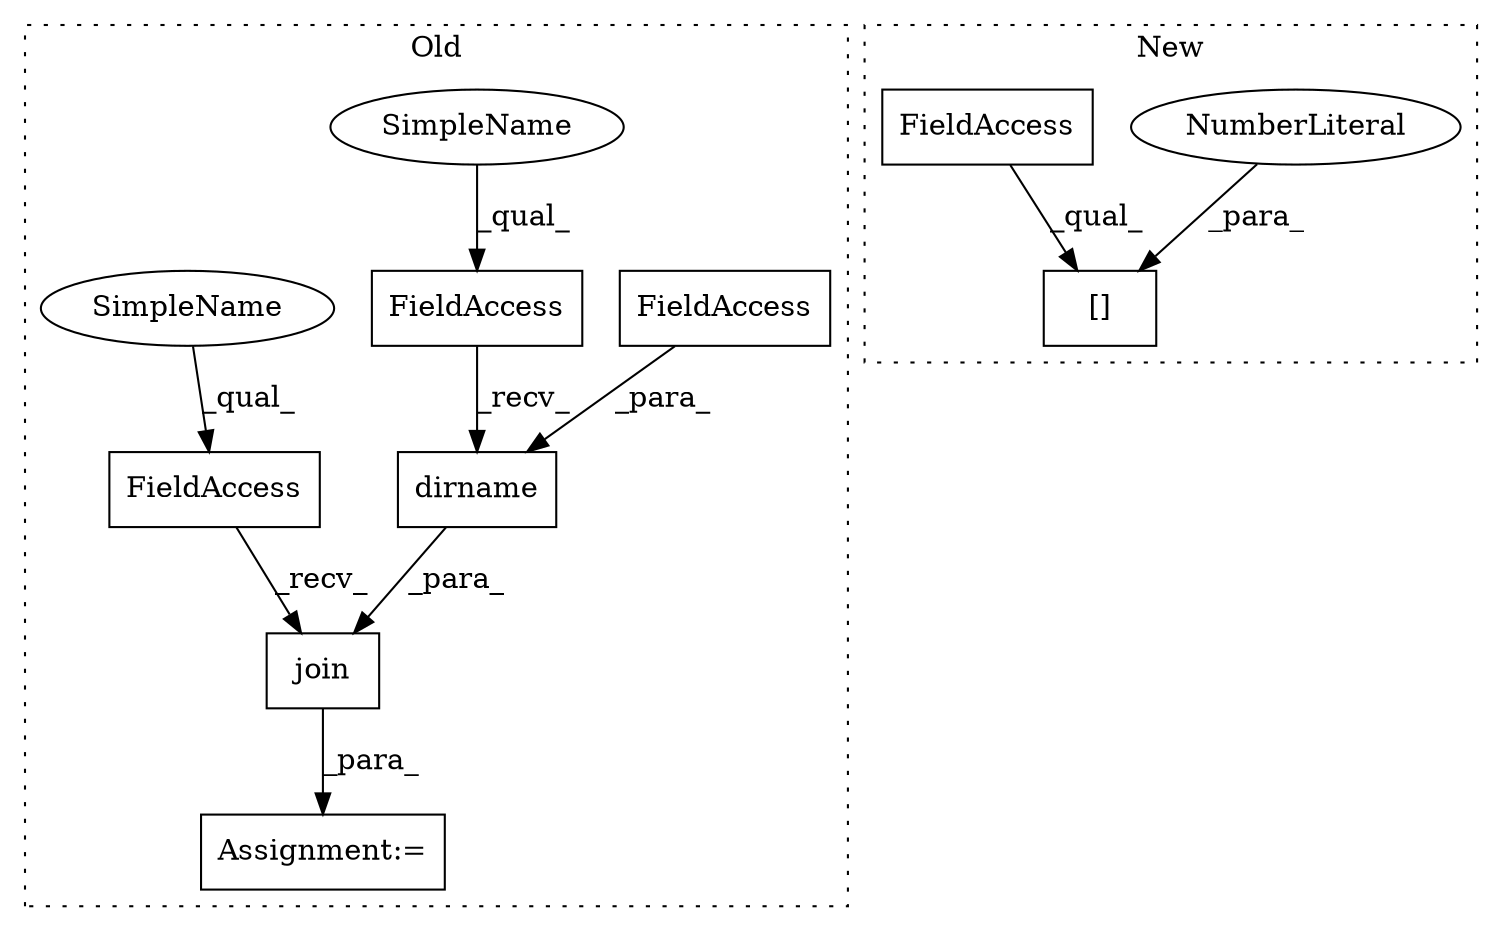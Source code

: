 digraph G {
subgraph cluster0 {
1 [label="dirname" a="32" s="2070,2089" l="8,1" shape="box"];
3 [label="FieldAccess" a="22" s="2062" l="7" shape="box"];
4 [label="Assignment:=" a="7" s="2048" l="1" shape="box"];
5 [label="FieldAccess" a="22" s="2049" l="7" shape="box"];
6 [label="FieldAccess" a="22" s="2078" l="11" shape="box"];
7 [label="join" a="32" s="2057,2103" l="5,1" shape="box"];
10 [label="SimpleName" a="42" s="2062" l="2" shape="ellipse"];
11 [label="SimpleName" a="42" s="2049" l="2" shape="ellipse"];
label = "Old";
style="dotted";
}
subgraph cluster1 {
2 [label="[]" a="2" s="4061,4071" l="9,1" shape="box"];
8 [label="NumberLiteral" a="34" s="4070" l="1" shape="ellipse"];
9 [label="FieldAccess" a="22" s="4061" l="8" shape="box"];
label = "New";
style="dotted";
}
1 -> 7 [label="_para_"];
3 -> 1 [label="_recv_"];
5 -> 7 [label="_recv_"];
6 -> 1 [label="_para_"];
7 -> 4 [label="_para_"];
8 -> 2 [label="_para_"];
9 -> 2 [label="_qual_"];
10 -> 3 [label="_qual_"];
11 -> 5 [label="_qual_"];
}
